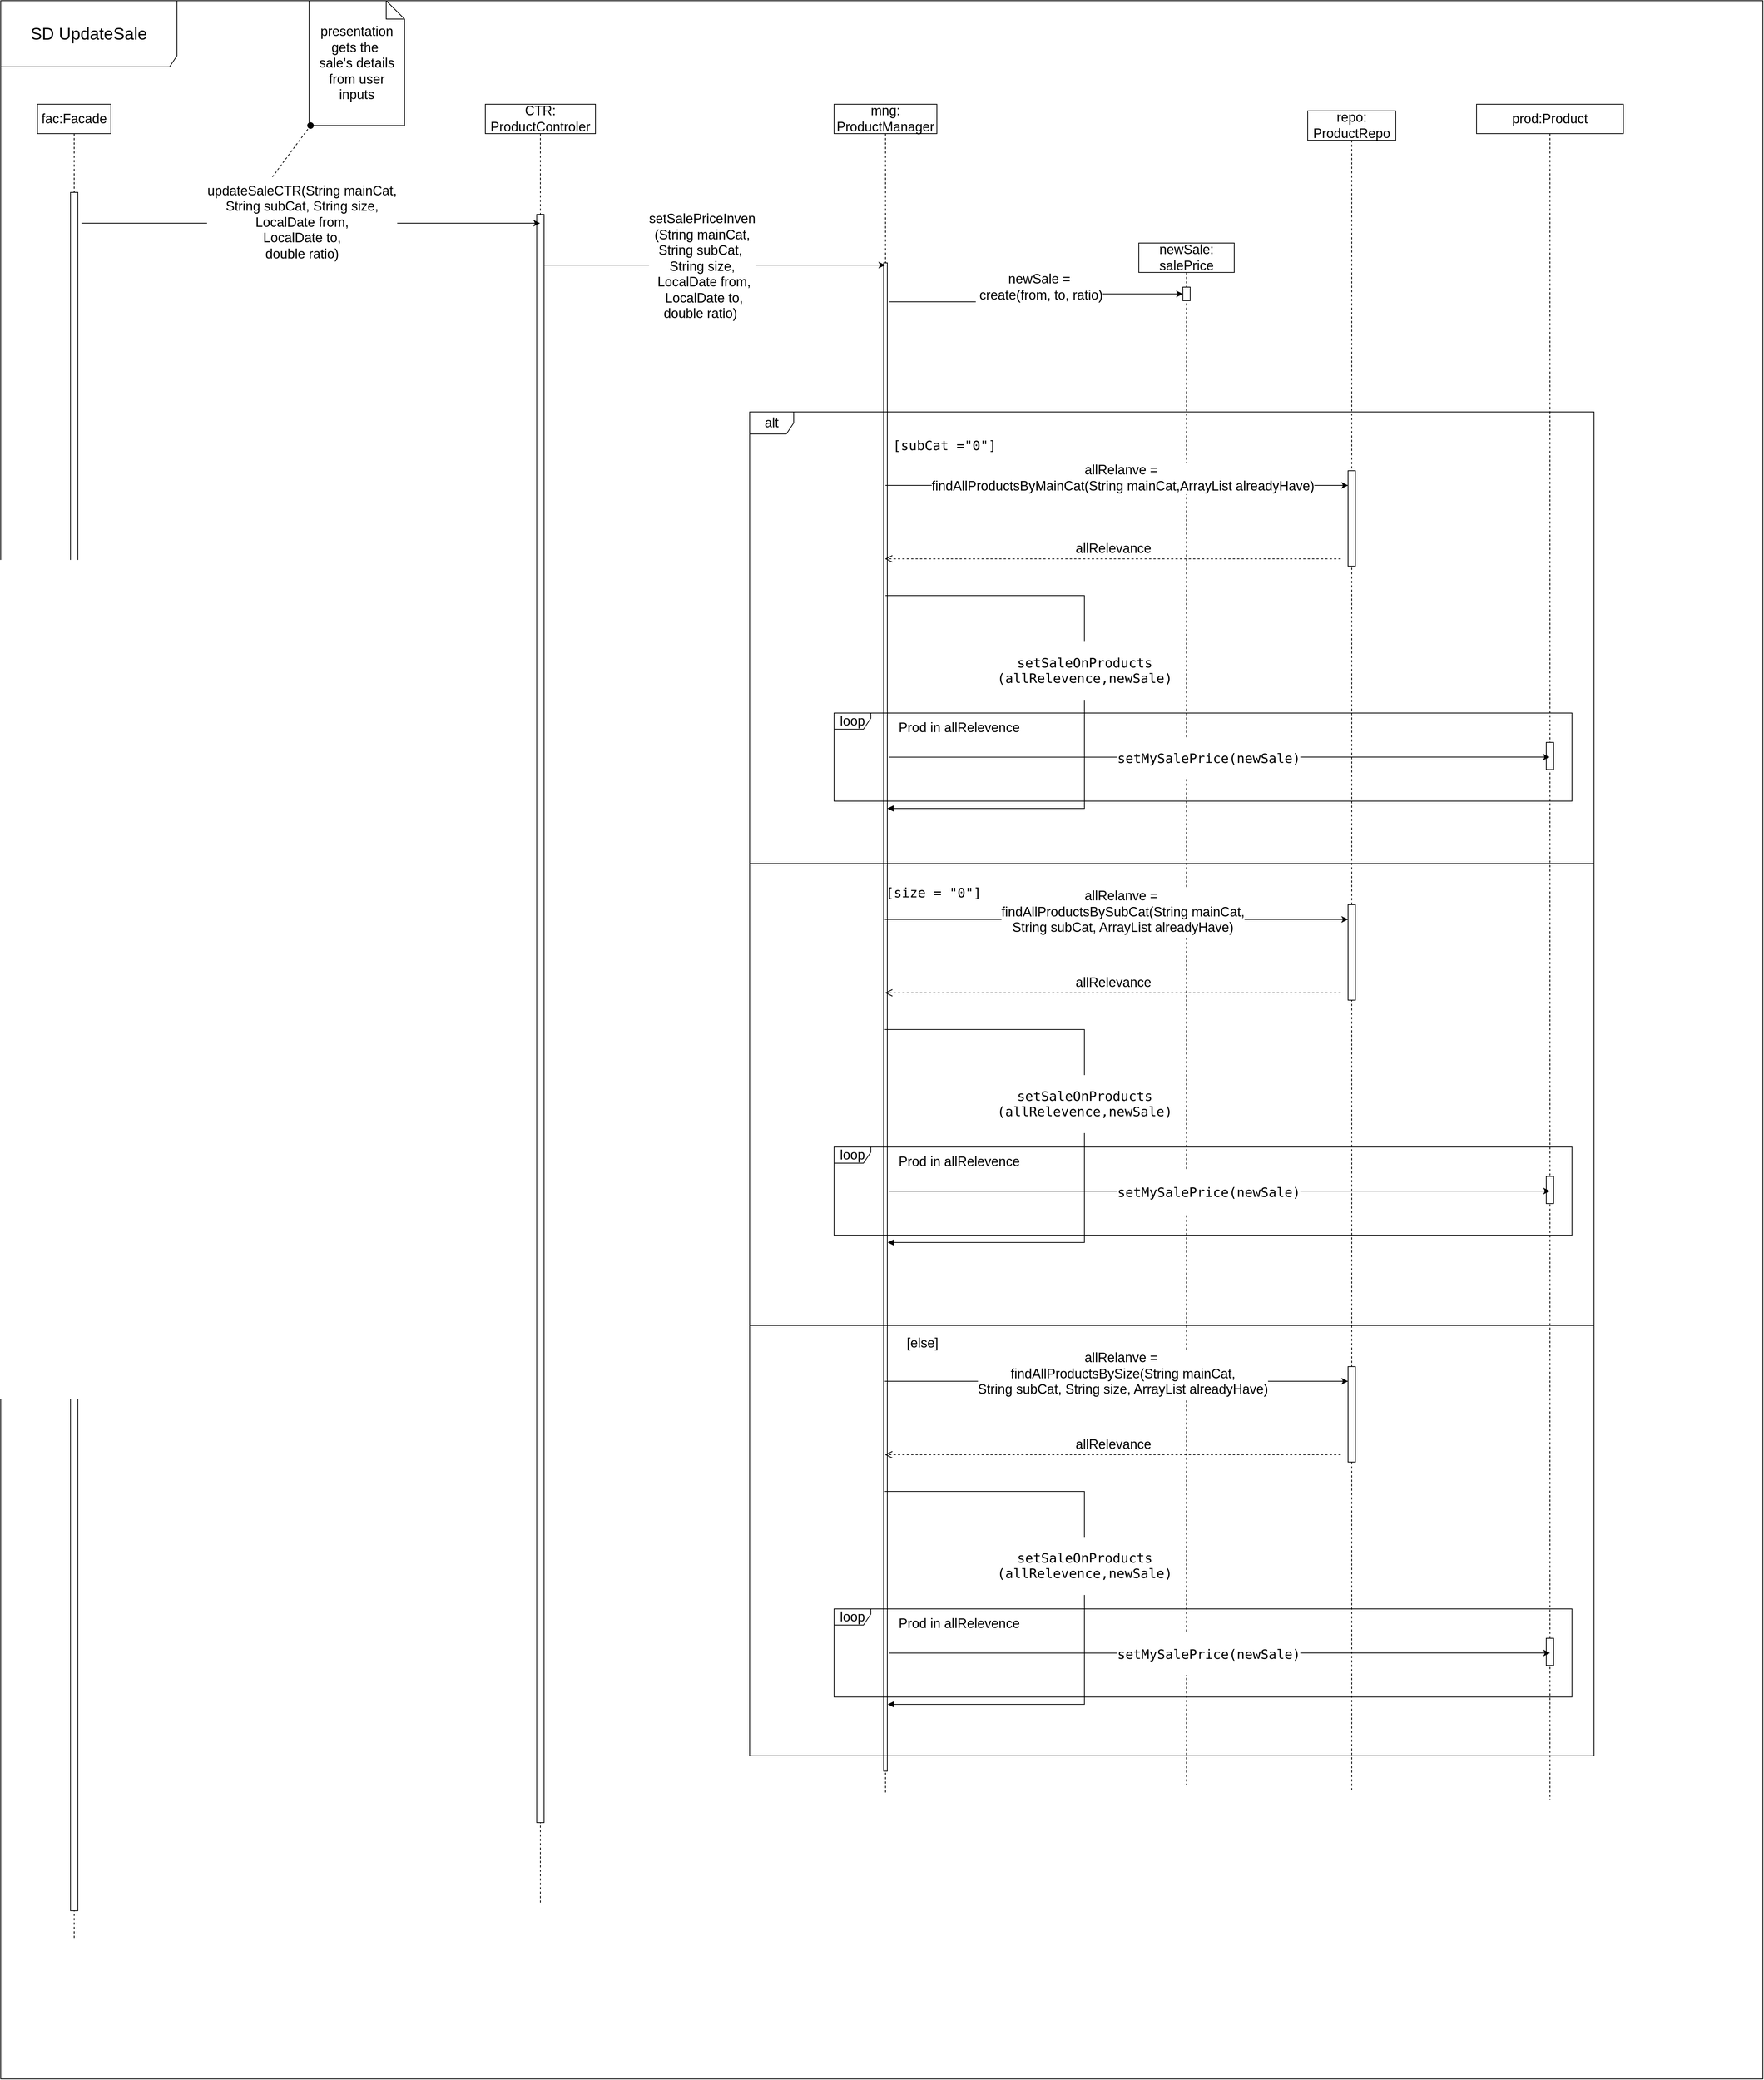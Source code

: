 <mxfile version="24.6.4" type="github">
  <diagram name="Page-1" id="2YBvvXClWsGukQMizWep">
    <mxGraphModel dx="954" dy="542" grid="1" gridSize="10" guides="1" tooltips="1" connect="1" arrows="1" fold="1" page="1" pageScale="1" pageWidth="850" pageHeight="1100" math="0" shadow="0">
      <root>
        <mxCell id="0" />
        <mxCell id="1" parent="0" />
        <mxCell id="AZfFT43j_TAVs0j9CgRW-8" value="fac:Facade" style="shape=umlLifeline;perimeter=lifelinePerimeter;whiteSpace=wrap;html=1;container=0;dropTarget=0;collapsible=0;recursiveResize=0;outlineConnect=0;portConstraint=eastwest;newEdgeStyle={&quot;edgeStyle&quot;:&quot;elbowEdgeStyle&quot;,&quot;elbow&quot;:&quot;vertical&quot;,&quot;curved&quot;:0,&quot;rounded&quot;:0};fontSize=18;" parent="1" vertex="1">
          <mxGeometry x="60" y="181" width="100" height="2499" as="geometry" />
        </mxCell>
        <mxCell id="AZfFT43j_TAVs0j9CgRW-9" value="" style="html=1;points=[];perimeter=orthogonalPerimeter;outlineConnect=0;targetShapes=umlLifeline;portConstraint=eastwest;newEdgeStyle={&quot;edgeStyle&quot;:&quot;elbowEdgeStyle&quot;,&quot;elbow&quot;:&quot;vertical&quot;,&quot;curved&quot;:0,&quot;rounded&quot;:0};fontSize=18;" parent="AZfFT43j_TAVs0j9CgRW-8" vertex="1">
          <mxGeometry x="45" y="120" width="10" height="2340" as="geometry" />
        </mxCell>
        <mxCell id="AZfFT43j_TAVs0j9CgRW-10" value="CTR:&lt;br&gt;ProductControler" style="shape=umlLifeline;perimeter=lifelinePerimeter;whiteSpace=wrap;html=1;container=0;dropTarget=0;collapsible=0;recursiveResize=0;outlineConnect=0;portConstraint=eastwest;newEdgeStyle={&quot;edgeStyle&quot;:&quot;elbowEdgeStyle&quot;,&quot;elbow&quot;:&quot;vertical&quot;,&quot;curved&quot;:0,&quot;rounded&quot;:0};fontSize=18;" parent="1" vertex="1">
          <mxGeometry x="670" y="181" width="150" height="2449" as="geometry" />
        </mxCell>
        <mxCell id="AZfFT43j_TAVs0j9CgRW-11" value="" style="html=1;points=[];perimeter=orthogonalPerimeter;outlineConnect=0;targetShapes=umlLifeline;portConstraint=eastwest;newEdgeStyle={&quot;edgeStyle&quot;:&quot;elbowEdgeStyle&quot;,&quot;elbow&quot;:&quot;vertical&quot;,&quot;curved&quot;:0,&quot;rounded&quot;:0};fontSize=18;" parent="AZfFT43j_TAVs0j9CgRW-10" vertex="1">
          <mxGeometry x="70" y="150" width="10" height="2190" as="geometry" />
        </mxCell>
        <mxCell id="AZfFT43j_TAVs0j9CgRW-12" value="mng:&lt;br&gt;ProductManager" style="shape=umlLifeline;perimeter=lifelinePerimeter;whiteSpace=wrap;html=1;container=0;dropTarget=0;collapsible=0;recursiveResize=0;outlineConnect=0;portConstraint=eastwest;newEdgeStyle={&quot;edgeStyle&quot;:&quot;elbowEdgeStyle&quot;,&quot;elbow&quot;:&quot;vertical&quot;,&quot;curved&quot;:0,&quot;rounded&quot;:0};fontSize=18;" parent="1" vertex="1">
          <mxGeometry x="1145" y="181" width="140" height="2299" as="geometry" />
        </mxCell>
        <mxCell id="AZfFT43j_TAVs0j9CgRW-13" value="" style="html=1;points=[];perimeter=orthogonalPerimeter;outlineConnect=0;targetShapes=umlLifeline;portConstraint=eastwest;newEdgeStyle={&quot;edgeStyle&quot;:&quot;elbowEdgeStyle&quot;,&quot;elbow&quot;:&quot;vertical&quot;,&quot;curved&quot;:0,&quot;rounded&quot;:0};fontSize=18;" parent="AZfFT43j_TAVs0j9CgRW-12" vertex="1">
          <mxGeometry x="67.5" y="216" width="5" height="2054" as="geometry" />
        </mxCell>
        <mxCell id="AZfFT43j_TAVs0j9CgRW-67" value="&lt;div style=&quot;font-family: &amp;quot;JetBrains Mono&amp;quot;, monospace; font-size: 18px;&quot;&gt;&lt;pre style=&quot;font-size: 18px;&quot;&gt;&lt;font style=&quot;font-size: 18px;&quot;&gt;setSaleOnProducts&lt;br style=&quot;font-size: 18px;&quot;&gt;(allRelevence,newSale)&lt;/font&gt;&lt;/pre&gt;&lt;/div&gt;" style="html=1;verticalAlign=bottom;endArrow=block;curved=0;rounded=0;fontSize=18;" parent="AZfFT43j_TAVs0j9CgRW-12" source="AZfFT43j_TAVs0j9CgRW-12" target="AZfFT43j_TAVs0j9CgRW-13" edge="1">
          <mxGeometry width="80" relative="1" as="geometry">
            <mxPoint x="160.93" y="669" as="sourcePoint" />
            <mxPoint x="155.001" y="959" as="targetPoint" />
            <Array as="points">
              <mxPoint x="340.93" y="669" />
              <mxPoint x="340.93" y="779" />
              <mxPoint x="340.93" y="959" />
            </Array>
          </mxGeometry>
        </mxCell>
        <mxCell id="AZfFT43j_TAVs0j9CgRW-17" value="newSale:&lt;br&gt;salePrice" style="shape=umlLifeline;perimeter=lifelinePerimeter;whiteSpace=wrap;html=1;container=0;dropTarget=0;collapsible=0;recursiveResize=0;outlineConnect=0;portConstraint=eastwest;newEdgeStyle={&quot;edgeStyle&quot;:&quot;elbowEdgeStyle&quot;,&quot;elbow&quot;:&quot;vertical&quot;,&quot;curved&quot;:0,&quot;rounded&quot;:0};fontSize=18;" parent="1" vertex="1">
          <mxGeometry x="1560" y="370" width="130" height="2100" as="geometry" />
        </mxCell>
        <mxCell id="AZfFT43j_TAVs0j9CgRW-18" value="" style="html=1;points=[];perimeter=orthogonalPerimeter;outlineConnect=0;targetShapes=umlLifeline;portConstraint=eastwest;newEdgeStyle={&quot;edgeStyle&quot;:&quot;elbowEdgeStyle&quot;,&quot;elbow&quot;:&quot;vertical&quot;,&quot;curved&quot;:0,&quot;rounded&quot;:0};fontSize=18;" parent="AZfFT43j_TAVs0j9CgRW-17" vertex="1">
          <mxGeometry x="60" y="60" width="10" height="18.5" as="geometry" />
        </mxCell>
        <mxCell id="AZfFT43j_TAVs0j9CgRW-19" value="repo:&lt;br&gt;ProductRepo" style="shape=umlLifeline;perimeter=lifelinePerimeter;whiteSpace=wrap;html=1;container=0;dropTarget=0;collapsible=0;recursiveResize=0;outlineConnect=0;portConstraint=eastwest;newEdgeStyle={&quot;edgeStyle&quot;:&quot;elbowEdgeStyle&quot;,&quot;elbow&quot;:&quot;vertical&quot;,&quot;curved&quot;:0,&quot;rounded&quot;:0};fontSize=18;" parent="1" vertex="1">
          <mxGeometry x="1790" y="190" width="120" height="2290" as="geometry" />
        </mxCell>
        <mxCell id="AZfFT43j_TAVs0j9CgRW-26" value="presentation gets the&amp;nbsp;&lt;br style=&quot;font-size: 18px;&quot;&gt;sale&#39;s details from user inputs" style="shape=note2;boundedLbl=1;whiteSpace=wrap;html=1;size=25;verticalAlign=top;align=center;fontSize=18;" parent="1" vertex="1">
          <mxGeometry x="430" y="40" width="130" height="170" as="geometry" />
        </mxCell>
        <mxCell id="AZfFT43j_TAVs0j9CgRW-27" value="" style="html=1;verticalAlign=bottom;endArrow=oval;dashed=1;endSize=8;curved=0;rounded=0;endFill=1;fontSize=18;" parent="1" target="AZfFT43j_TAVs0j9CgRW-26" edge="1">
          <mxGeometry relative="1" as="geometry">
            <mxPoint x="380" y="280" as="sourcePoint" />
            <mxPoint x="380" y="360" as="targetPoint" />
          </mxGeometry>
        </mxCell>
        <mxCell id="AZfFT43j_TAVs0j9CgRW-30" style="edgeStyle=elbowEdgeStyle;rounded=0;orthogonalLoop=1;jettySize=auto;html=1;elbow=vertical;curved=0;fontSize=18;" parent="1" target="AZfFT43j_TAVs0j9CgRW-10" edge="1">
          <mxGeometry relative="1" as="geometry">
            <mxPoint x="119.997" y="343" as="sourcePoint" />
            <mxPoint x="570" y="343" as="targetPoint" />
            <Array as="points">
              <mxPoint x="361.92" y="343" />
            </Array>
          </mxGeometry>
        </mxCell>
        <mxCell id="AZfFT43j_TAVs0j9CgRW-31" value="updateSaleCTR(String mainCat, &lt;br style=&quot;font-size: 18px;&quot;&gt;String subCat, String size, &lt;br style=&quot;font-size: 18px;&quot;&gt;LocalDate from, &lt;br style=&quot;font-size: 18px;&quot;&gt;LocalDate to, &lt;br&gt;double ratio)" style="edgeLabel;html=1;align=center;verticalAlign=middle;resizable=0;points=[];fontSize=18;" parent="AZfFT43j_TAVs0j9CgRW-30" vertex="1" connectable="0">
          <mxGeometry x="-0.12" y="1" relative="1" as="geometry">
            <mxPoint x="25" as="offset" />
          </mxGeometry>
        </mxCell>
        <mxCell id="AZfFT43j_TAVs0j9CgRW-32" style="edgeStyle=elbowEdgeStyle;rounded=0;orthogonalLoop=1;jettySize=auto;html=1;elbow=vertical;curved=0;fontSize=18;" parent="1" target="AZfFT43j_TAVs0j9CgRW-12" edge="1">
          <mxGeometry relative="1" as="geometry">
            <mxPoint x="750" y="400.003" as="sourcePoint" />
            <mxPoint x="1092.5" y="400.412" as="targetPoint" />
          </mxGeometry>
        </mxCell>
        <mxCell id="AZfFT43j_TAVs0j9CgRW-33" value="setSalePriceInven&lt;br&gt;(String mainCat, &lt;br&gt;String subCat,&amp;nbsp;&lt;div style=&quot;font-size: 18px;&quot;&gt;String size,&lt;br&gt;&amp;nbsp;LocalDate from,&lt;/div&gt;&lt;div style=&quot;font-size: 18px;&quot;&gt;&amp;nbsp;LocalDate to, &lt;br&gt;double ratio)&amp;nbsp;&lt;/div&gt;" style="edgeLabel;html=1;align=center;verticalAlign=middle;resizable=0;points=[];fontSize=18;" parent="AZfFT43j_TAVs0j9CgRW-32" vertex="1" connectable="0">
          <mxGeometry x="-0.074" y="-2" relative="1" as="geometry">
            <mxPoint as="offset" />
          </mxGeometry>
        </mxCell>
        <mxCell id="AZfFT43j_TAVs0j9CgRW-34" style="edgeStyle=elbowEdgeStyle;rounded=0;orthogonalLoop=1;jettySize=auto;html=1;elbow=horizontal;curved=0;fontSize=18;" parent="1" target="AZfFT43j_TAVs0j9CgRW-18" edge="1">
          <mxGeometry relative="1" as="geometry">
            <mxPoint x="1220" y="450" as="sourcePoint" />
            <mxPoint x="1474.5" y="450.001" as="targetPoint" />
          </mxGeometry>
        </mxCell>
        <mxCell id="AZfFT43j_TAVs0j9CgRW-35" value="newSale =&lt;br&gt;&amp;nbsp;create(from, to, ratio)" style="edgeLabel;html=1;align=center;verticalAlign=middle;resizable=0;points=[];fontSize=18;" parent="AZfFT43j_TAVs0j9CgRW-34" vertex="1" connectable="0">
          <mxGeometry x="0.086" relative="1" as="geometry">
            <mxPoint x="-9" y="-10" as="offset" />
          </mxGeometry>
        </mxCell>
        <UserObject label="&lt;div style=&quot;font-family: &amp;quot;JetBrains Mono&amp;quot;, monospace; font-size: 18px;&quot;&gt;&lt;pre style=&quot;font-size: 18px;&quot;&gt;&lt;font style=&quot;font-size: 18px;&quot;&gt;[subCat =&quot;0&quot;]&lt;/font&gt;&lt;/pre&gt;&lt;/div&gt;" link="&lt;div style=&quot;background-color:#2b2b2b;color:#a9b7c6;font-family:&#39;JetBrains Mono&#39;,monospace;font-size:9.8pt;&quot;&gt;&lt;pre&gt;subCat.equals(&lt;span style=&quot;color:#6a8759;&quot;&gt;&quot;0&quot;&lt;/span&gt;)&lt;/pre&gt;&lt;/div&gt;" id="AZfFT43j_TAVs0j9CgRW-47">
          <mxCell style="text;html=1;align=center;verticalAlign=middle;resizable=0;points=[];autosize=1;strokeColor=none;fillColor=none;fontSize=18;" parent="1" vertex="1">
            <mxGeometry x="1220" y="610" width="150" height="70" as="geometry" />
          </mxCell>
        </UserObject>
        <mxCell id="AZfFT43j_TAVs0j9CgRW-49" value="alt" style="shape=umlFrame;whiteSpace=wrap;html=1;pointerEvents=0;fontSize=18;" parent="1" vertex="1">
          <mxGeometry x="1030" y="600" width="1150" height="1830" as="geometry" />
        </mxCell>
        <mxCell id="AZfFT43j_TAVs0j9CgRW-51" value="" style="html=1;points=[];perimeter=orthogonalPerimeter;outlineConnect=0;targetShapes=umlLifeline;portConstraint=eastwest;newEdgeStyle={&quot;edgeStyle&quot;:&quot;elbowEdgeStyle&quot;,&quot;elbow&quot;:&quot;vertical&quot;,&quot;curved&quot;:0,&quot;rounded&quot;:0};fontSize=18;" parent="1" vertex="1">
          <mxGeometry x="1845" y="680" width="10" height="130" as="geometry" />
        </mxCell>
        <mxCell id="AZfFT43j_TAVs0j9CgRW-50" style="edgeStyle=elbowEdgeStyle;rounded=0;orthogonalLoop=1;jettySize=auto;html=1;elbow=vertical;curved=0;fontSize=18;" parent="1" source="AZfFT43j_TAVs0j9CgRW-12" edge="1">
          <mxGeometry relative="1" as="geometry">
            <mxPoint x="1230" y="700.68" as="sourcePoint" />
            <mxPoint x="1845" y="700.144" as="targetPoint" />
          </mxGeometry>
        </mxCell>
        <mxCell id="AZfFT43j_TAVs0j9CgRW-52" value="allRelanve =&amp;nbsp;&lt;div style=&quot;font-size: 18px;&quot;&gt;findAllProductsByMainCat(String mainCat,ArrayList alreadyHave)&lt;/div&gt;" style="edgeLabel;html=1;align=center;verticalAlign=middle;resizable=0;points=[];fontSize=18;" parent="AZfFT43j_TAVs0j9CgRW-50" vertex="1" connectable="0">
          <mxGeometry x="0.028" relative="1" as="geometry">
            <mxPoint x="-1" y="-10" as="offset" />
          </mxGeometry>
        </mxCell>
        <mxCell id="AZfFT43j_TAVs0j9CgRW-63" value="&lt;font style=&quot;font-size: 18px;&quot;&gt;allRelevance&lt;/font&gt;" style="html=1;verticalAlign=bottom;endArrow=open;dashed=1;endSize=8;curved=0;rounded=0;fontSize=18;" parent="1" edge="1">
          <mxGeometry relative="1" as="geometry">
            <mxPoint x="1835" y="800.0" as="sourcePoint" />
            <mxPoint x="1214.324" y="800.0" as="targetPoint" />
          </mxGeometry>
        </mxCell>
        <mxCell id="AZfFT43j_TAVs0j9CgRW-69" value="loop" style="shape=umlFrame;whiteSpace=wrap;html=1;pointerEvents=0;width=50;height=22;fontSize=18;" parent="1" vertex="1">
          <mxGeometry x="1145" y="1010" width="1005" height="120" as="geometry" />
        </mxCell>
        <mxCell id="AZfFT43j_TAVs0j9CgRW-71" value="&lt;font style=&quot;font-size: 18px;&quot;&gt;Prod in&amp;nbsp;&lt;span style=&quot;background-color: rgb(255, 255, 255); font-size: 18px;&quot;&gt;allRelevence&lt;/span&gt;&lt;/font&gt;" style="text;html=1;align=center;verticalAlign=middle;resizable=0;points=[];autosize=1;strokeColor=none;fillColor=none;fontSize=18;" parent="1" vertex="1">
          <mxGeometry x="1220" y="1010" width="190" height="40" as="geometry" />
        </mxCell>
        <mxCell id="AZfFT43j_TAVs0j9CgRW-72" value="prod:Product" style="shape=umlLifeline;perimeter=lifelinePerimeter;whiteSpace=wrap;html=1;container=0;dropTarget=0;collapsible=0;recursiveResize=0;outlineConnect=0;portConstraint=eastwest;newEdgeStyle={&quot;edgeStyle&quot;:&quot;elbowEdgeStyle&quot;,&quot;elbow&quot;:&quot;vertical&quot;,&quot;curved&quot;:0,&quot;rounded&quot;:0};fontSize=18;" parent="1" vertex="1">
          <mxGeometry x="2020" y="181" width="200" height="2309" as="geometry" />
        </mxCell>
        <mxCell id="AZfFT43j_TAVs0j9CgRW-73" value="" style="html=1;points=[];perimeter=orthogonalPerimeter;outlineConnect=0;targetShapes=umlLifeline;portConstraint=eastwest;newEdgeStyle={&quot;edgeStyle&quot;:&quot;elbowEdgeStyle&quot;,&quot;elbow&quot;:&quot;vertical&quot;,&quot;curved&quot;:0,&quot;rounded&quot;:0};fontSize=18;" parent="AZfFT43j_TAVs0j9CgRW-72" vertex="1">
          <mxGeometry x="95" y="869" width="10" height="37" as="geometry" />
        </mxCell>
        <mxCell id="AZfFT43j_TAVs0j9CgRW-75" value="" style="edgeStyle=elbowEdgeStyle;rounded=0;orthogonalLoop=1;jettySize=auto;html=1;elbow=vertical;curved=0;fontSize=18;" parent="1" target="AZfFT43j_TAVs0j9CgRW-72" edge="1">
          <mxGeometry relative="1" as="geometry">
            <mxPoint x="1220" y="1070.137" as="sourcePoint" />
            <mxPoint x="1990" y="1070" as="targetPoint" />
          </mxGeometry>
        </mxCell>
        <mxCell id="AZfFT43j_TAVs0j9CgRW-76" value="&lt;div style=&quot;font-family: &amp;quot;JetBrains Mono&amp;quot;, monospace; font-size: 18px;&quot;&gt;&lt;pre style=&quot;font-size: 18px;&quot;&gt;setMySalePrice(newSale)&lt;/pre&gt;&lt;/div&gt;" style="edgeLabel;html=1;align=center;verticalAlign=middle;resizable=0;points=[];fontSize=18;" parent="AZfFT43j_TAVs0j9CgRW-75" vertex="1" connectable="0">
          <mxGeometry x="-0.034" y="-1" relative="1" as="geometry">
            <mxPoint as="offset" />
          </mxGeometry>
        </mxCell>
        <mxCell id="AZfFT43j_TAVs0j9CgRW-87" value="" style="line;strokeWidth=1;fillColor=none;align=left;verticalAlign=middle;spacingTop=-1;spacingLeft=3;spacingRight=3;rotatable=0;labelPosition=right;points=[];portConstraint=eastwest;strokeColor=inherit;fontSize=18;" parent="1" vertex="1">
          <mxGeometry x="1030" y="1211" width="1150" height="8" as="geometry" />
        </mxCell>
        <UserObject label="&lt;div style=&quot;font-family: &amp;quot;JetBrains Mono&amp;quot;, monospace; font-size: 18px;&quot;&gt;&lt;pre style=&quot;font-size: 18px;&quot;&gt;&lt;font style=&quot;font-size: 18px;&quot;&gt;[size = &quot;0&quot;]&lt;/font&gt;&lt;/pre&gt;&lt;/div&gt;" link="&lt;div style=&quot;background-color:#2b2b2b;color:#a9b7c6;font-family:&#39;JetBrains Mono&#39;,monospace;font-size:9.8pt;&quot;&gt;&lt;pre&gt;subCat.equals(&lt;span style=&quot;color:#6a8759;&quot;&gt;&quot;0&quot;&lt;/span&gt;)&lt;/pre&gt;&lt;/div&gt;" id="AZfFT43j_TAVs0j9CgRW-88">
          <mxCell style="text;html=1;align=center;verticalAlign=middle;resizable=0;points=[];autosize=1;strokeColor=none;fillColor=none;fontSize=18;" parent="1" vertex="1">
            <mxGeometry x="1210" y="1219" width="140" height="70" as="geometry" />
          </mxCell>
        </UserObject>
        <mxCell id="AZfFT43j_TAVs0j9CgRW-124" value="" style="line;strokeWidth=1;fillColor=none;align=left;verticalAlign=middle;spacingTop=-1;spacingLeft=3;spacingRight=3;rotatable=0;labelPosition=right;points=[];portConstraint=eastwest;strokeColor=inherit;fontSize=18;" parent="1" vertex="1">
          <mxGeometry x="1030" y="1840" width="1150" height="8" as="geometry" />
        </mxCell>
        <mxCell id="AZfFT43j_TAVs0j9CgRW-125" value="[else]" style="text;html=1;align=center;verticalAlign=middle;resizable=0;points=[];autosize=1;strokeColor=none;fillColor=none;fontSize=18;" parent="1" vertex="1">
          <mxGeometry x="1230" y="1848" width="70" height="40" as="geometry" />
        </mxCell>
        <mxCell id="AZfFT43j_TAVs0j9CgRW-160" value="&lt;div style=&quot;font-family: &amp;quot;JetBrains Mono&amp;quot;, monospace; font-size: 18px;&quot;&gt;&lt;pre style=&quot;font-size: 18px;&quot;&gt;&lt;font style=&quot;font-size: 18px;&quot;&gt;setSaleOnProducts&lt;br style=&quot;font-size: 18px;&quot;&gt;(allRelevence,newSale)&lt;/font&gt;&lt;/pre&gt;&lt;/div&gt;" style="html=1;verticalAlign=bottom;endArrow=block;curved=0;rounded=0;fontSize=18;" parent="1" edge="1">
          <mxGeometry width="80" relative="1" as="geometry">
            <mxPoint x="1214" y="1441" as="sourcePoint" />
            <mxPoint x="1218" y="1731" as="targetPoint" />
            <Array as="points">
              <mxPoint x="1485.93" y="1441" />
              <mxPoint x="1485.93" y="1551" />
              <mxPoint x="1485.93" y="1731" />
            </Array>
          </mxGeometry>
        </mxCell>
        <mxCell id="AZfFT43j_TAVs0j9CgRW-162" value="" style="html=1;points=[];perimeter=orthogonalPerimeter;outlineConnect=0;targetShapes=umlLifeline;portConstraint=eastwest;newEdgeStyle={&quot;edgeStyle&quot;:&quot;elbowEdgeStyle&quot;,&quot;elbow&quot;:&quot;vertical&quot;,&quot;curved&quot;:0,&quot;rounded&quot;:0};fontSize=18;" parent="1" vertex="1">
          <mxGeometry x="1845" y="1271" width="10" height="130" as="geometry" />
        </mxCell>
        <mxCell id="AZfFT43j_TAVs0j9CgRW-163" style="edgeStyle=elbowEdgeStyle;rounded=0;orthogonalLoop=1;jettySize=auto;html=1;elbow=vertical;curved=0;fontSize=18;" parent="1" edge="1">
          <mxGeometry relative="1" as="geometry">
            <mxPoint x="1214" y="1291" as="sourcePoint" />
            <mxPoint x="1845" y="1291.144" as="targetPoint" />
          </mxGeometry>
        </mxCell>
        <mxCell id="AZfFT43j_TAVs0j9CgRW-164" value="allRelanve =&amp;nbsp;&lt;div style=&quot;font-size: 18px;&quot;&gt;findAllProductsBySubCat(String mainCat,&lt;br&gt;String subCat, ArrayList alreadyHave)&lt;/div&gt;" style="edgeLabel;html=1;align=center;verticalAlign=middle;resizable=0;points=[];fontSize=18;" parent="AZfFT43j_TAVs0j9CgRW-163" vertex="1" connectable="0">
          <mxGeometry x="0.028" relative="1" as="geometry">
            <mxPoint x="-1" y="-10" as="offset" />
          </mxGeometry>
        </mxCell>
        <mxCell id="AZfFT43j_TAVs0j9CgRW-165" value="&lt;font style=&quot;font-size: 18px;&quot;&gt;allRelevance&lt;/font&gt;" style="html=1;verticalAlign=bottom;endArrow=open;dashed=1;endSize=8;curved=0;rounded=0;fontSize=18;" parent="1" edge="1">
          <mxGeometry relative="1" as="geometry">
            <mxPoint x="1835" y="1391.0" as="sourcePoint" />
            <mxPoint x="1214.324" y="1391.0" as="targetPoint" />
          </mxGeometry>
        </mxCell>
        <mxCell id="AZfFT43j_TAVs0j9CgRW-166" value="loop" style="shape=umlFrame;whiteSpace=wrap;html=1;pointerEvents=0;width=50;height=22;fontSize=18;" parent="1" vertex="1">
          <mxGeometry x="1145" y="1601" width="1005" height="120" as="geometry" />
        </mxCell>
        <mxCell id="AZfFT43j_TAVs0j9CgRW-167" value="&lt;font style=&quot;font-size: 18px;&quot;&gt;Prod in&amp;nbsp;&lt;span style=&quot;background-color: rgb(255, 255, 255); font-size: 18px;&quot;&gt;allRelevence&lt;/span&gt;&lt;/font&gt;" style="text;html=1;align=center;verticalAlign=middle;resizable=0;points=[];autosize=1;strokeColor=none;fillColor=none;fontSize=18;" parent="1" vertex="1">
          <mxGeometry x="1220" y="1601" width="190" height="40" as="geometry" />
        </mxCell>
        <mxCell id="AZfFT43j_TAVs0j9CgRW-168" value="" style="html=1;points=[];perimeter=orthogonalPerimeter;outlineConnect=0;targetShapes=umlLifeline;portConstraint=eastwest;newEdgeStyle={&quot;edgeStyle&quot;:&quot;elbowEdgeStyle&quot;,&quot;elbow&quot;:&quot;vertical&quot;,&quot;curved&quot;:0,&quot;rounded&quot;:0};fontSize=18;" parent="1" vertex="1">
          <mxGeometry x="2115" y="1641" width="10" height="37" as="geometry" />
        </mxCell>
        <mxCell id="AZfFT43j_TAVs0j9CgRW-169" value="" style="edgeStyle=elbowEdgeStyle;rounded=0;orthogonalLoop=1;jettySize=auto;html=1;elbow=vertical;curved=0;fontSize=18;" parent="1" edge="1">
          <mxGeometry relative="1" as="geometry">
            <mxPoint x="1220" y="1661.137" as="sourcePoint" />
            <mxPoint x="2120" y="1661" as="targetPoint" />
          </mxGeometry>
        </mxCell>
        <mxCell id="AZfFT43j_TAVs0j9CgRW-170" value="&lt;div style=&quot;font-family: &amp;quot;JetBrains Mono&amp;quot;, monospace; font-size: 18px;&quot;&gt;&lt;pre style=&quot;font-size: 18px;&quot;&gt;setMySalePrice(newSale)&lt;/pre&gt;&lt;/div&gt;" style="edgeLabel;html=1;align=center;verticalAlign=middle;resizable=0;points=[];fontSize=18;" parent="AZfFT43j_TAVs0j9CgRW-169" vertex="1" connectable="0">
          <mxGeometry x="-0.034" y="-1" relative="1" as="geometry">
            <mxPoint as="offset" />
          </mxGeometry>
        </mxCell>
        <mxCell id="AZfFT43j_TAVs0j9CgRW-183" value="&lt;div style=&quot;font-family: &amp;quot;JetBrains Mono&amp;quot;, monospace; font-size: 18px;&quot;&gt;&lt;pre style=&quot;font-size: 18px;&quot;&gt;&lt;font style=&quot;font-size: 18px;&quot;&gt;setSaleOnProducts&lt;br style=&quot;font-size: 18px;&quot;&gt;(allRelevence,newSale)&lt;/font&gt;&lt;/pre&gt;&lt;/div&gt;" style="html=1;verticalAlign=bottom;endArrow=block;curved=0;rounded=0;fontSize=18;" parent="1" edge="1">
          <mxGeometry width="80" relative="1" as="geometry">
            <mxPoint x="1214" y="2070" as="sourcePoint" />
            <mxPoint x="1218" y="2360" as="targetPoint" />
            <Array as="points">
              <mxPoint x="1485.93" y="2070" />
              <mxPoint x="1485.93" y="2180" />
              <mxPoint x="1485.93" y="2360" />
            </Array>
          </mxGeometry>
        </mxCell>
        <mxCell id="AZfFT43j_TAVs0j9CgRW-184" value="" style="html=1;points=[];perimeter=orthogonalPerimeter;outlineConnect=0;targetShapes=umlLifeline;portConstraint=eastwest;newEdgeStyle={&quot;edgeStyle&quot;:&quot;elbowEdgeStyle&quot;,&quot;elbow&quot;:&quot;vertical&quot;,&quot;curved&quot;:0,&quot;rounded&quot;:0};fontSize=18;" parent="1" vertex="1">
          <mxGeometry x="1845" y="1900" width="10" height="130" as="geometry" />
        </mxCell>
        <mxCell id="AZfFT43j_TAVs0j9CgRW-185" style="edgeStyle=elbowEdgeStyle;rounded=0;orthogonalLoop=1;jettySize=auto;html=1;elbow=vertical;curved=0;fontSize=18;" parent="1" edge="1">
          <mxGeometry relative="1" as="geometry">
            <mxPoint x="1214" y="1920" as="sourcePoint" />
            <mxPoint x="1845" y="1920.144" as="targetPoint" />
          </mxGeometry>
        </mxCell>
        <mxCell id="AZfFT43j_TAVs0j9CgRW-186" value="allRelanve =&amp;nbsp;&lt;div style=&quot;font-size: 18px;&quot;&gt;findAllProductsBySize(String mainCat,&lt;br&gt;String subCat, String size, ArrayList alreadyHave)&lt;/div&gt;" style="edgeLabel;html=1;align=center;verticalAlign=middle;resizable=0;points=[];fontSize=18;" parent="AZfFT43j_TAVs0j9CgRW-185" vertex="1" connectable="0">
          <mxGeometry x="0.028" relative="1" as="geometry">
            <mxPoint x="-1" y="-10" as="offset" />
          </mxGeometry>
        </mxCell>
        <mxCell id="AZfFT43j_TAVs0j9CgRW-187" value="&lt;font style=&quot;font-size: 18px;&quot;&gt;allRelevance&lt;/font&gt;" style="html=1;verticalAlign=bottom;endArrow=open;dashed=1;endSize=8;curved=0;rounded=0;fontSize=18;" parent="1" edge="1">
          <mxGeometry relative="1" as="geometry">
            <mxPoint x="1835" y="2020.0" as="sourcePoint" />
            <mxPoint x="1214.324" y="2020.0" as="targetPoint" />
          </mxGeometry>
        </mxCell>
        <mxCell id="AZfFT43j_TAVs0j9CgRW-188" value="loop" style="shape=umlFrame;whiteSpace=wrap;html=1;pointerEvents=0;width=50;height=22;fontSize=18;" parent="1" vertex="1">
          <mxGeometry x="1145" y="2230" width="1005" height="120" as="geometry" />
        </mxCell>
        <mxCell id="AZfFT43j_TAVs0j9CgRW-189" value="&lt;font style=&quot;font-size: 18px;&quot;&gt;Prod in&amp;nbsp;&lt;span style=&quot;background-color: rgb(255, 255, 255); font-size: 18px;&quot;&gt;allRelevence&lt;/span&gt;&lt;/font&gt;" style="text;html=1;align=center;verticalAlign=middle;resizable=0;points=[];autosize=1;strokeColor=none;fillColor=none;fontSize=18;" parent="1" vertex="1">
          <mxGeometry x="1220" y="2230" width="190" height="40" as="geometry" />
        </mxCell>
        <mxCell id="AZfFT43j_TAVs0j9CgRW-190" value="" style="html=1;points=[];perimeter=orthogonalPerimeter;outlineConnect=0;targetShapes=umlLifeline;portConstraint=eastwest;newEdgeStyle={&quot;edgeStyle&quot;:&quot;elbowEdgeStyle&quot;,&quot;elbow&quot;:&quot;vertical&quot;,&quot;curved&quot;:0,&quot;rounded&quot;:0};fontSize=18;" parent="1" vertex="1">
          <mxGeometry x="2115" y="2270" width="10" height="37" as="geometry" />
        </mxCell>
        <mxCell id="AZfFT43j_TAVs0j9CgRW-191" value="" style="edgeStyle=elbowEdgeStyle;rounded=0;orthogonalLoop=1;jettySize=auto;html=1;elbow=vertical;curved=0;fontSize=18;" parent="1" edge="1">
          <mxGeometry relative="1" as="geometry">
            <mxPoint x="1220" y="2290.137" as="sourcePoint" />
            <mxPoint x="2120" y="2290" as="targetPoint" />
          </mxGeometry>
        </mxCell>
        <mxCell id="AZfFT43j_TAVs0j9CgRW-192" value="&lt;div style=&quot;font-family: &amp;quot;JetBrains Mono&amp;quot;, monospace; font-size: 18px;&quot;&gt;&lt;pre style=&quot;font-size: 18px;&quot;&gt;setMySalePrice(newSale)&lt;/pre&gt;&lt;/div&gt;" style="edgeLabel;html=1;align=center;verticalAlign=middle;resizable=0;points=[];fontSize=18;" parent="AZfFT43j_TAVs0j9CgRW-191" vertex="1" connectable="0">
          <mxGeometry x="-0.034" y="-1" relative="1" as="geometry">
            <mxPoint as="offset" />
          </mxGeometry>
        </mxCell>
        <mxCell id="gQmoyDWQsGNb2gCnX3K3-1" value="&lt;font style=&quot;font-size: 23px;&quot;&gt;SD UpdateSale&lt;/font&gt;" style="shape=umlFrame;whiteSpace=wrap;html=1;pointerEvents=0;width=240;height=90;" vertex="1" parent="1">
          <mxGeometry x="10" y="40" width="2400" height="2830" as="geometry" />
        </mxCell>
      </root>
    </mxGraphModel>
  </diagram>
</mxfile>

